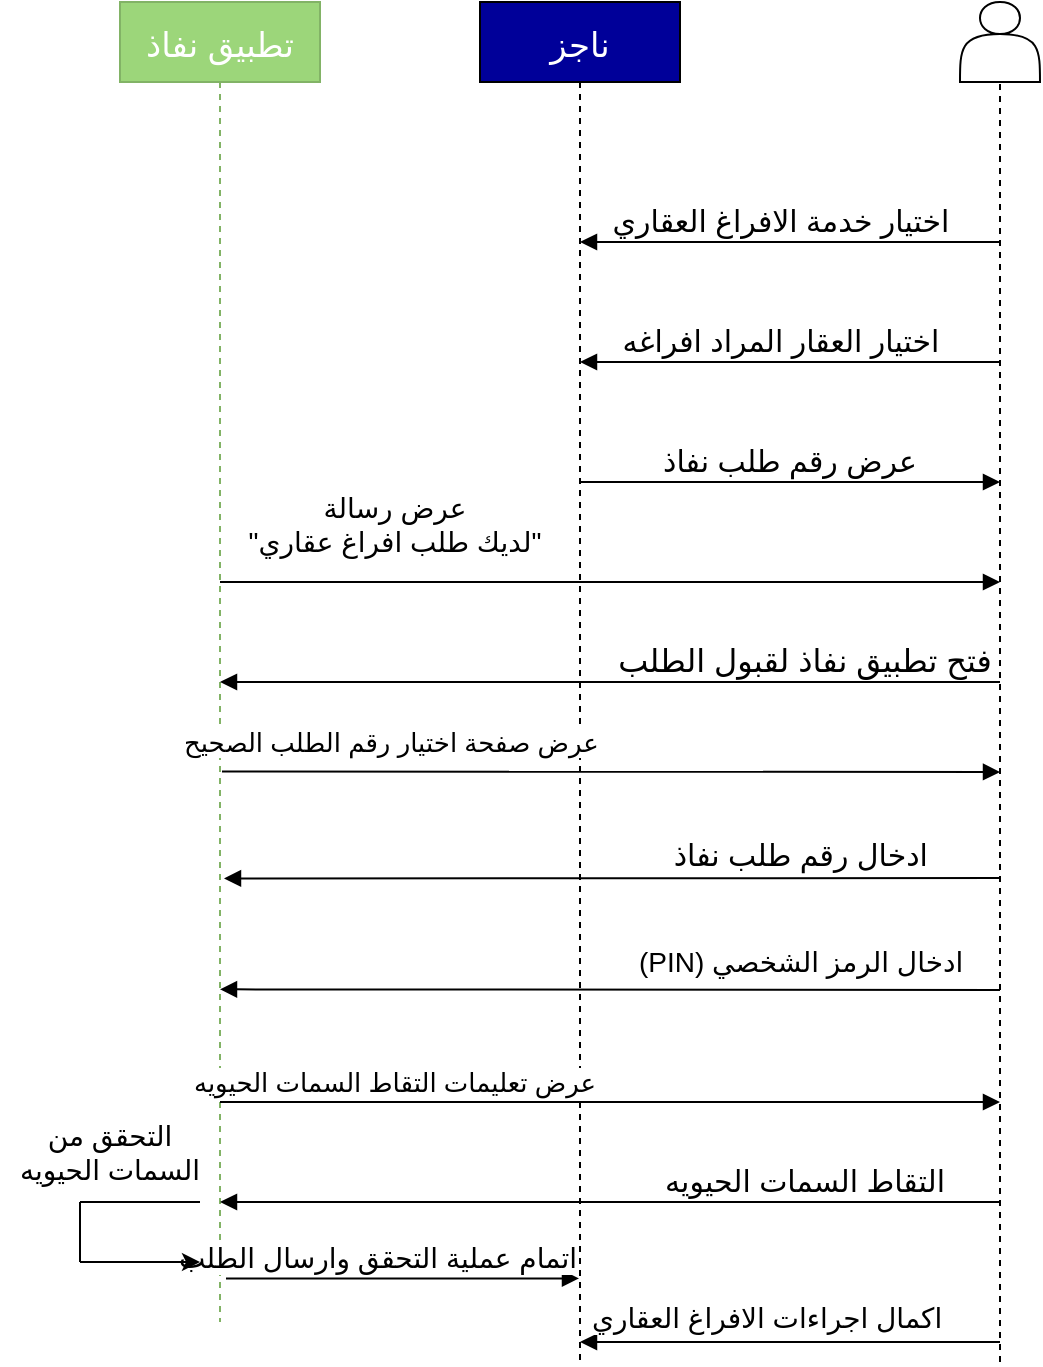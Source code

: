 <mxfile version="20.5.3" type="github">
  <diagram id="kgpKYQtTHZ0yAKxKKP6v" name="Page-1">
    <mxGraphModel dx="868" dy="393" grid="1" gridSize="10" guides="1" tooltips="1" connect="1" arrows="1" fold="1" page="1" pageScale="1" pageWidth="850" pageHeight="1100" math="0" shadow="0">
      <root>
        <mxCell id="0" />
        <mxCell id="1" parent="0" />
        <mxCell id="h7IL5A9K-AtrTuV3KNeJ-1" value="تطبيق نفاذ" style="shape=umlLifeline;perimeter=lifelinePerimeter;container=1;collapsible=0;recursiveResize=0;rounded=0;shadow=0;strokeWidth=1;fontSize=17;fillColor=#9CD67A;strokeColor=#82b366;fontColor=#FFFFFF;" vertex="1" parent="1">
          <mxGeometry x="120" y="80" width="100" height="660" as="geometry" />
        </mxCell>
        <mxCell id="h7IL5A9K-AtrTuV3KNeJ-2" value="(PIN) ادخال الرمز الشخصي " style="verticalAlign=bottom;endArrow=block;shadow=0;strokeWidth=1;entryX=0.5;entryY=0.748;entryDx=0;entryDy=0;entryPerimeter=0;fontSize=14;" edge="1" parent="h7IL5A9K-AtrTuV3KNeJ-1" target="h7IL5A9K-AtrTuV3KNeJ-1">
          <mxGeometry x="-0.5" y="-4" relative="1" as="geometry">
            <mxPoint x="440" y="494" as="sourcePoint" />
            <mxPoint x="50.001" y="460.0" as="targetPoint" />
            <mxPoint as="offset" />
          </mxGeometry>
        </mxCell>
        <mxCell id="h7IL5A9K-AtrTuV3KNeJ-3" value="" style="endArrow=none;html=1;rounded=0;fontSize=14;fontColor=#FFFFFF;" edge="1" parent="h7IL5A9K-AtrTuV3KNeJ-1">
          <mxGeometry width="50" height="50" relative="1" as="geometry">
            <mxPoint x="-20" y="600" as="sourcePoint" />
            <mxPoint x="40" y="600" as="targetPoint" />
          </mxGeometry>
        </mxCell>
        <mxCell id="h7IL5A9K-AtrTuV3KNeJ-4" value="ناجز" style="shape=umlLifeline;perimeter=lifelinePerimeter;container=1;collapsible=0;recursiveResize=0;rounded=0;shadow=0;strokeWidth=1;fillColor=#000099;fontSize=17;fontColor=#FFFFFF;" vertex="1" parent="1">
          <mxGeometry x="300" y="80" width="100" height="680" as="geometry" />
        </mxCell>
        <mxCell id="h7IL5A9K-AtrTuV3KNeJ-5" value="فتح تطبيق نفاذ لقبول الطلب" style="verticalAlign=bottom;endArrow=block;shadow=0;strokeWidth=1;fontSize=16;" edge="1" parent="h7IL5A9K-AtrTuV3KNeJ-4">
          <mxGeometry x="-0.499" relative="1" as="geometry">
            <mxPoint x="260" y="340" as="sourcePoint" />
            <mxPoint x="-129.999" y="340.0" as="targetPoint" />
            <mxPoint as="offset" />
          </mxGeometry>
        </mxCell>
        <mxCell id="h7IL5A9K-AtrTuV3KNeJ-6" value="" style="edgeStyle=segmentEdgeStyle;endArrow=classic;html=1;rounded=0;fontSize=12;startSize=14;endSize=14;sourcePerimeterSpacing=8;targetPerimeterSpacing=8;curved=1;" edge="1" parent="1" source="h7IL5A9K-AtrTuV3KNeJ-1">
          <mxGeometry width="50" height="50" relative="1" as="geometry">
            <mxPoint x="310" y="310" as="sourcePoint" />
            <mxPoint x="170" y="280" as="targetPoint" />
            <Array as="points" />
          </mxGeometry>
        </mxCell>
        <mxCell id="h7IL5A9K-AtrTuV3KNeJ-7" value="اختيار خدمة الافراغ العقاري" style="verticalAlign=bottom;endArrow=block;shadow=0;strokeWidth=1;fontSize=15;" edge="1" parent="1" target="h7IL5A9K-AtrTuV3KNeJ-4">
          <mxGeometry x="0.045" relative="1" as="geometry">
            <mxPoint x="560" y="200" as="sourcePoint" />
            <mxPoint x="380" y="200" as="targetPoint" />
            <mxPoint as="offset" />
          </mxGeometry>
        </mxCell>
        <mxCell id="h7IL5A9K-AtrTuV3KNeJ-8" value="ادخال رقم طلب نفاذ " style="verticalAlign=bottom;endArrow=block;shadow=0;strokeWidth=1;entryX=0.52;entryY=0.664;entryDx=0;entryDy=0;entryPerimeter=0;fontSize=15;" edge="1" parent="1" target="h7IL5A9K-AtrTuV3KNeJ-1">
          <mxGeometry x="-0.497" y="-1" relative="1" as="geometry">
            <mxPoint x="560" y="518" as="sourcePoint" />
            <mxPoint x="260" y="500" as="targetPoint" />
            <mxPoint as="offset" />
          </mxGeometry>
        </mxCell>
        <mxCell id="h7IL5A9K-AtrTuV3KNeJ-9" value="اختيار العقار المراد افراغه" style="verticalAlign=bottom;endArrow=block;shadow=0;strokeWidth=1;fontSize=15;" edge="1" parent="1" target="h7IL5A9K-AtrTuV3KNeJ-4">
          <mxGeometry x="0.045" relative="1" as="geometry">
            <mxPoint x="560" y="260" as="sourcePoint" />
            <mxPoint x="385" y="260" as="targetPoint" />
            <mxPoint as="offset" />
          </mxGeometry>
        </mxCell>
        <mxCell id="h7IL5A9K-AtrTuV3KNeJ-10" value="عرض رقم طلب نفاذ" style="verticalAlign=bottom;endArrow=block;shadow=0;strokeWidth=1;fontSize=15;" edge="1" parent="1">
          <mxGeometry relative="1" as="geometry">
            <mxPoint x="350" y="320" as="sourcePoint" />
            <mxPoint x="560" y="320" as="targetPoint" />
            <mxPoint as="offset" />
            <Array as="points">
              <mxPoint x="500" y="320" />
            </Array>
          </mxGeometry>
        </mxCell>
        <mxCell id="h7IL5A9K-AtrTuV3KNeJ-11" value="عرض رسالة&#xa; &quot;لديك طلب افراغ عقاري&quot; " style="verticalAlign=bottom;endArrow=block;shadow=0;strokeWidth=1;fontSize=14;" edge="1" parent="1">
          <mxGeometry x="-0.55" y="10" relative="1" as="geometry">
            <mxPoint x="170" y="370" as="sourcePoint" />
            <mxPoint x="560" y="370" as="targetPoint" />
            <mxPoint as="offset" />
            <Array as="points">
              <mxPoint x="360" y="370" />
            </Array>
          </mxGeometry>
        </mxCell>
        <mxCell id="h7IL5A9K-AtrTuV3KNeJ-12" value="عرض تعليمات التقاط السمات الحيويه" style="verticalAlign=bottom;endArrow=block;shadow=0;strokeWidth=1;fontSize=13;" edge="1" parent="1">
          <mxGeometry x="-0.55" relative="1" as="geometry">
            <mxPoint x="170" y="630" as="sourcePoint" />
            <mxPoint x="560" y="630" as="targetPoint" />
            <mxPoint as="offset" />
            <Array as="points" />
          </mxGeometry>
        </mxCell>
        <mxCell id="h7IL5A9K-AtrTuV3KNeJ-13" value="التقاط السمات الحيويه" style="verticalAlign=bottom;endArrow=block;shadow=0;strokeWidth=1;fontSize=15;" edge="1" parent="1">
          <mxGeometry x="-0.499" relative="1" as="geometry">
            <mxPoint x="560" y="680" as="sourcePoint" />
            <mxPoint x="170.001" y="680" as="targetPoint" />
            <mxPoint as="offset" />
          </mxGeometry>
        </mxCell>
        <mxCell id="h7IL5A9K-AtrTuV3KNeJ-14" value="اتمام عملية التحقق وارسال الطلب" style="verticalAlign=bottom;endArrow=block;shadow=0;strokeWidth=1;exitX=0.53;exitY=0.967;exitDx=0;exitDy=0;exitPerimeter=0;fontSize=14;" edge="1" parent="1" source="h7IL5A9K-AtrTuV3KNeJ-1" target="h7IL5A9K-AtrTuV3KNeJ-4">
          <mxGeometry x="-0.14" relative="1" as="geometry">
            <mxPoint x="170" y="640" as="sourcePoint" />
            <mxPoint x="360" y="718" as="targetPoint" />
            <mxPoint as="offset" />
            <Array as="points" />
          </mxGeometry>
        </mxCell>
        <mxCell id="h7IL5A9K-AtrTuV3KNeJ-15" value="اكمال اجراءات الافراغ العقاري " style="verticalAlign=bottom;endArrow=block;shadow=0;strokeWidth=1;fontSize=14;" edge="1" parent="1" target="h7IL5A9K-AtrTuV3KNeJ-4">
          <mxGeometry x="0.091" y="-2" relative="1" as="geometry">
            <mxPoint x="560" y="750" as="sourcePoint" />
            <mxPoint x="350" y="800" as="targetPoint" />
            <mxPoint as="offset" />
          </mxGeometry>
        </mxCell>
        <mxCell id="h7IL5A9K-AtrTuV3KNeJ-16" value="عرض صفحة اختيار رقم الطلب الصحيح " style="verticalAlign=bottom;endArrow=block;shadow=0;strokeWidth=1;exitX=0.51;exitY=0.583;exitDx=0;exitDy=0;exitPerimeter=0;fontSize=13;" edge="1" parent="1" source="h7IL5A9K-AtrTuV3KNeJ-1">
          <mxGeometry x="-0.554" y="5" relative="1" as="geometry">
            <mxPoint x="180" y="380" as="sourcePoint" />
            <mxPoint x="560" y="465" as="targetPoint" />
            <mxPoint as="offset" />
            <Array as="points" />
          </mxGeometry>
        </mxCell>
        <mxCell id="h7IL5A9K-AtrTuV3KNeJ-17" value="" style="endArrow=none;html=1;rounded=0;fontSize=14;fontColor=#FFFFFF;" edge="1" parent="1">
          <mxGeometry width="50" height="50" relative="1" as="geometry">
            <mxPoint x="100" y="680" as="sourcePoint" />
            <mxPoint x="100" y="710" as="targetPoint" />
          </mxGeometry>
        </mxCell>
        <mxCell id="h7IL5A9K-AtrTuV3KNeJ-18" value="" style="endArrow=classic;html=1;rounded=0;fontSize=14;fontColor=#FFFFFF;" edge="1" parent="1">
          <mxGeometry width="50" height="50" relative="1" as="geometry">
            <mxPoint x="100" y="710" as="sourcePoint" />
            <mxPoint x="160" y="710" as="targetPoint" />
          </mxGeometry>
        </mxCell>
        <mxCell id="h7IL5A9K-AtrTuV3KNeJ-19" value="التحقق من السمات الحيويه" style="text;strokeColor=none;fillColor=none;html=1;align=center;verticalAlign=middle;whiteSpace=wrap;rounded=0;fontSize=14;" vertex="1" parent="1">
          <mxGeometry x="60" y="640" width="110" height="30" as="geometry" />
        </mxCell>
        <mxCell id="h7IL5A9K-AtrTuV3KNeJ-20" value="" style="endArrow=none;dashed=1;html=1;rounded=0;startArrow=none;" edge="1" parent="1" source="h7IL5A9K-AtrTuV3KNeJ-21">
          <mxGeometry width="50" height="50" relative="1" as="geometry">
            <mxPoint x="560" y="760" as="sourcePoint" />
            <mxPoint x="560" y="120" as="targetPoint" />
          </mxGeometry>
        </mxCell>
        <mxCell id="h7IL5A9K-AtrTuV3KNeJ-21" value="" style="shape=actor;whiteSpace=wrap;html=1;fontSize=16;" vertex="1" parent="1">
          <mxGeometry x="540" y="80" width="40" height="40" as="geometry" />
        </mxCell>
        <mxCell id="h7IL5A9K-AtrTuV3KNeJ-22" value="" style="endArrow=none;dashed=1;html=1;rounded=0;" edge="1" parent="1" target="h7IL5A9K-AtrTuV3KNeJ-21">
          <mxGeometry width="50" height="50" relative="1" as="geometry">
            <mxPoint x="560" y="760" as="sourcePoint" />
            <mxPoint x="560" y="120" as="targetPoint" />
          </mxGeometry>
        </mxCell>
      </root>
    </mxGraphModel>
  </diagram>
</mxfile>
